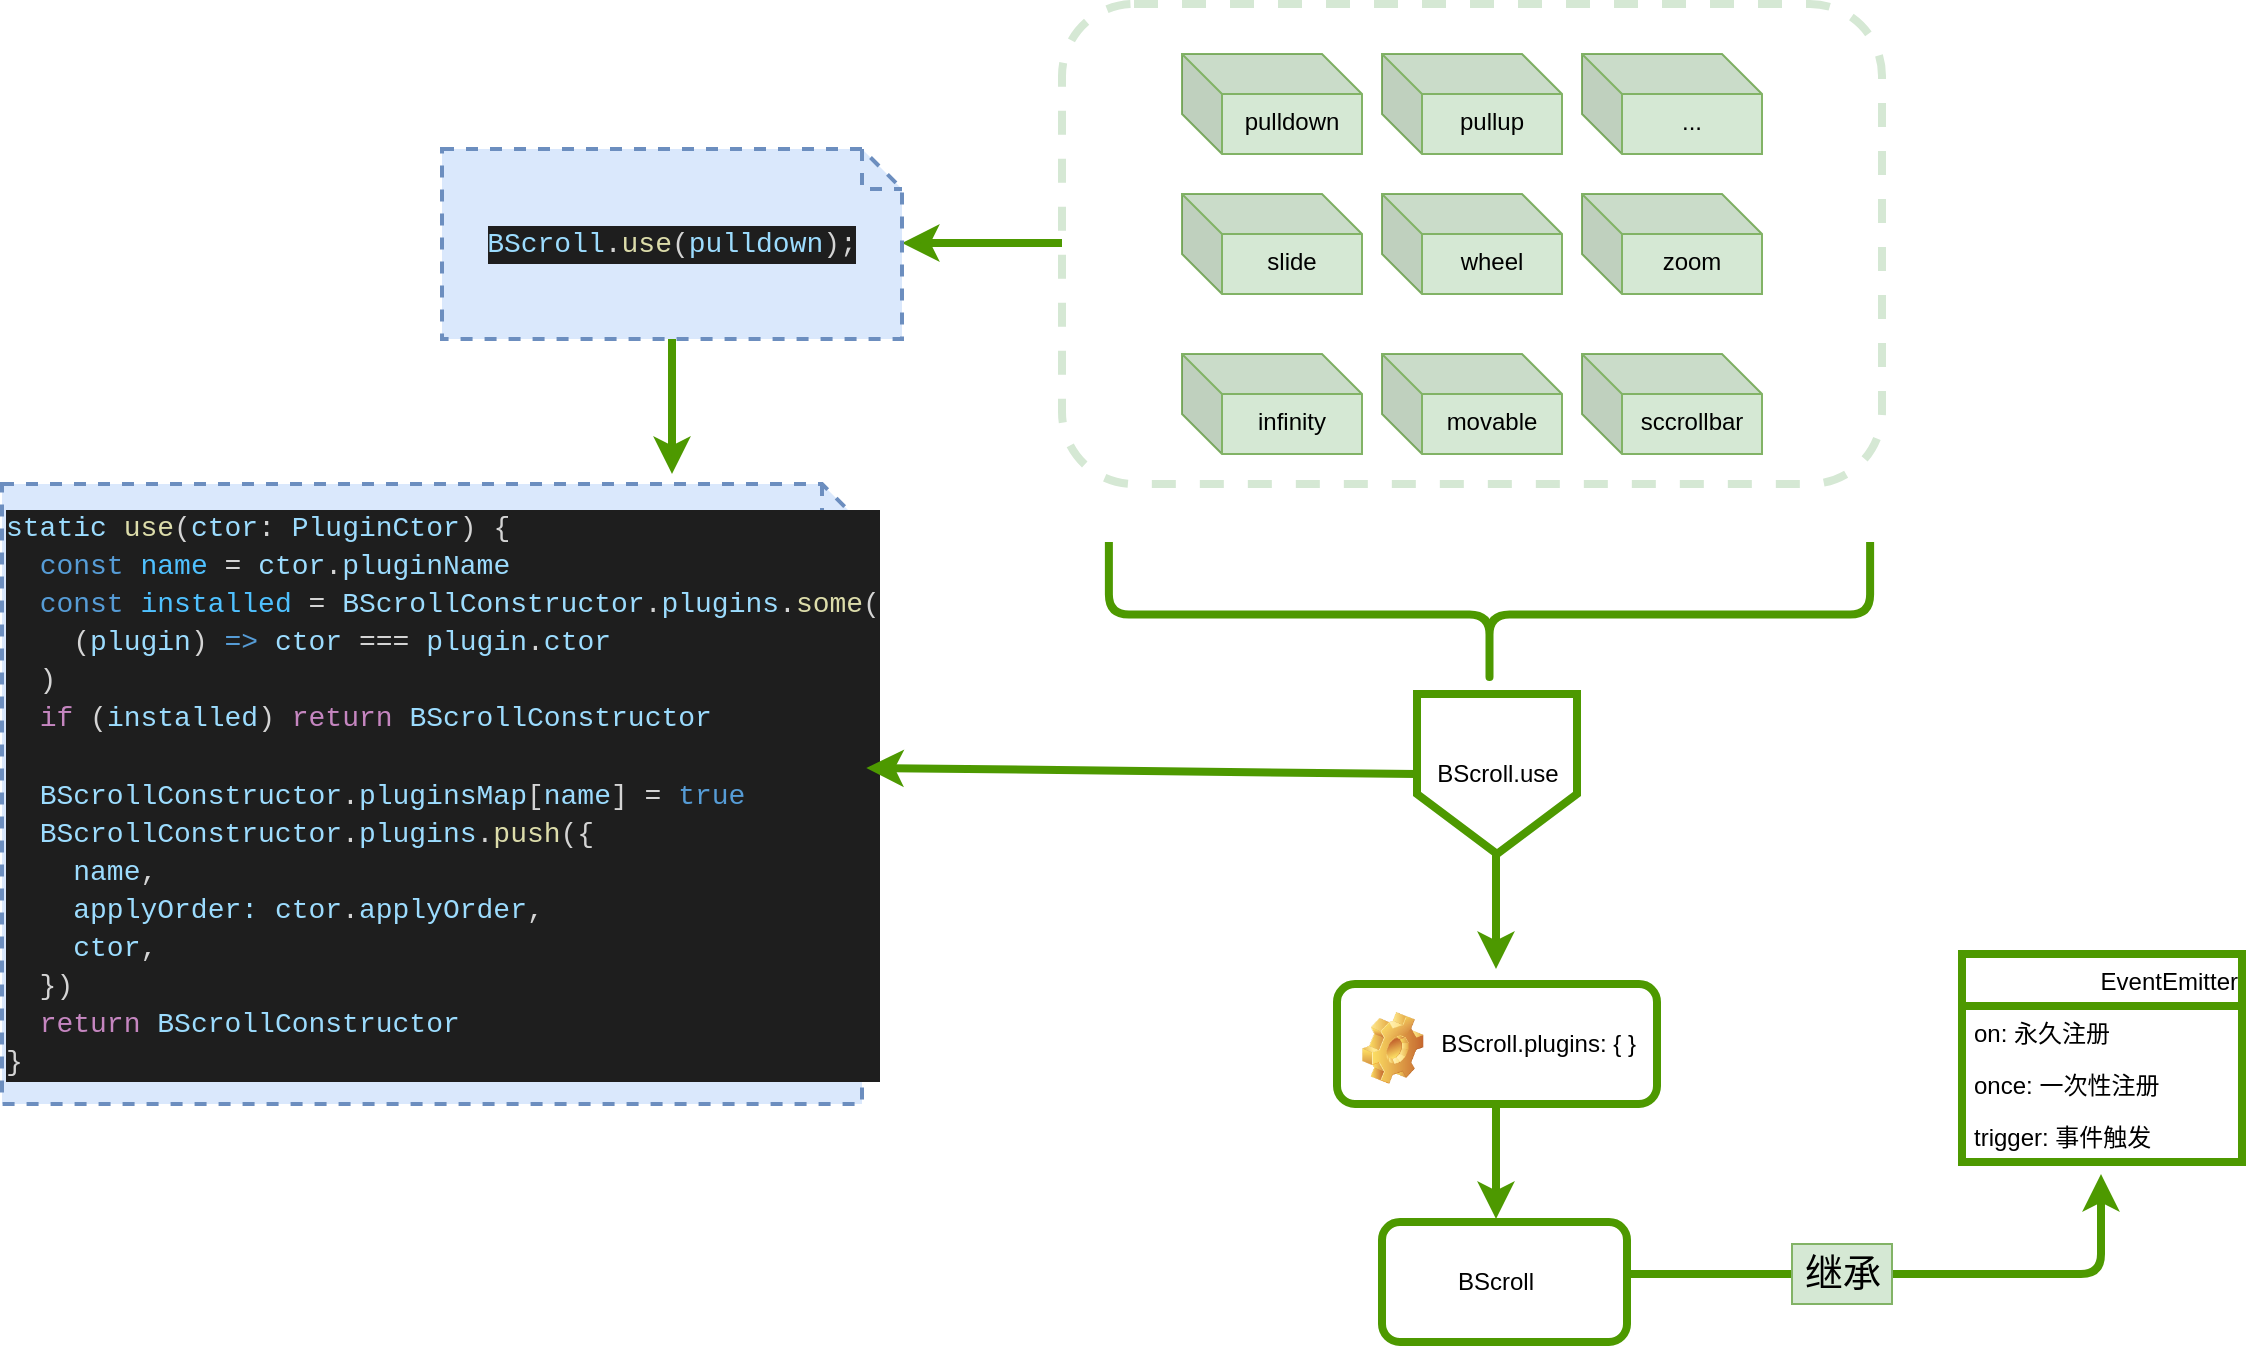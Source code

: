 <mxfile version="13.6.8" type="github">
  <diagram id="RGYHmnfT-ehld0q87kbs" name="第 1 页">
    <mxGraphModel dx="2249" dy="772" grid="1" gridSize="10" guides="1" tooltips="1" connect="1" arrows="1" fold="1" page="1" pageScale="1" pageWidth="827" pageHeight="1169" math="0" shadow="0">
      <root>
        <mxCell id="0" />
        <mxCell id="1" parent="0" />
        <mxCell id="7ADBnUiLDKaf1tBOLHmg-19" value="" style="edgeStyle=segmentEdgeStyle;endArrow=classic;html=1;strokeColor=#4D9900;strokeWidth=4;" edge="1" parent="1">
          <mxGeometry width="50" height="50" relative="1" as="geometry">
            <mxPoint x="572.5" y="680" as="sourcePoint" />
            <mxPoint x="809.5" y="630" as="targetPoint" />
            <Array as="points">
              <mxPoint x="809.5" y="680" />
            </Array>
          </mxGeometry>
        </mxCell>
        <mxCell id="7ADBnUiLDKaf1tBOLHmg-1" value="Event&#xa;Sub-Process" style="shape=ext;rounded=1;html=1;whiteSpace=wrap;dashed=1;strokeColor=#D5E8D4;strokeWidth=4;" vertex="1" parent="1">
          <mxGeometry x="290" y="45" width="410" height="240" as="geometry" />
        </mxCell>
        <mxCell id="PHdOUoC6ngZN6sFy29gJ-4" value="pulldown" style="shape=cube;whiteSpace=wrap;html=1;boundedLbl=1;backgroundOutline=1;darkOpacity=0.05;darkOpacity2=0.1;verticalAlign=top;labelBackgroundColor=#D5E8D4;fillColor=#d5e8d4;strokeColor=#82b366;" parent="1" vertex="1">
          <mxGeometry x="350" y="70" width="90" height="50" as="geometry" />
        </mxCell>
        <mxCell id="PHdOUoC6ngZN6sFy29gJ-7" value="pullup" style="shape=cube;whiteSpace=wrap;html=1;boundedLbl=1;backgroundOutline=1;darkOpacity=0.05;darkOpacity2=0.1;verticalAlign=top;labelBackgroundColor=#D5E8D4;fillColor=#d5e8d4;strokeColor=#82b366;" parent="1" vertex="1">
          <mxGeometry x="450" y="70" width="90" height="50" as="geometry" />
        </mxCell>
        <mxCell id="PHdOUoC6ngZN6sFy29gJ-8" value="..." style="shape=cube;whiteSpace=wrap;html=1;boundedLbl=1;backgroundOutline=1;darkOpacity=0.05;darkOpacity2=0.1;verticalAlign=top;labelBackgroundColor=#D5E8D4;fillColor=#d5e8d4;strokeColor=#82b366;" parent="1" vertex="1">
          <mxGeometry x="550" y="70" width="90" height="50" as="geometry" />
        </mxCell>
        <mxCell id="PHdOUoC6ngZN6sFy29gJ-10" value="slide" style="shape=cube;whiteSpace=wrap;html=1;boundedLbl=1;backgroundOutline=1;darkOpacity=0.05;darkOpacity2=0.1;verticalAlign=top;labelBackgroundColor=#D5E8D4;fillColor=#d5e8d4;strokeColor=#82b366;" parent="1" vertex="1">
          <mxGeometry x="350" y="140" width="90" height="50" as="geometry" />
        </mxCell>
        <mxCell id="PHdOUoC6ngZN6sFy29gJ-11" value="wheel" style="shape=cube;whiteSpace=wrap;html=1;boundedLbl=1;backgroundOutline=1;darkOpacity=0.05;darkOpacity2=0.1;verticalAlign=top;labelBackgroundColor=#D5E8D4;fillColor=#d5e8d4;strokeColor=#82b366;" parent="1" vertex="1">
          <mxGeometry x="450" y="140" width="90" height="50" as="geometry" />
        </mxCell>
        <mxCell id="PHdOUoC6ngZN6sFy29gJ-12" value="zoom" style="shape=cube;whiteSpace=wrap;html=1;boundedLbl=1;backgroundOutline=1;darkOpacity=0.05;darkOpacity2=0.1;verticalAlign=top;labelBackgroundColor=#D5E8D4;fillColor=#d5e8d4;strokeColor=#82b366;" parent="1" vertex="1">
          <mxGeometry x="550" y="140" width="90" height="50" as="geometry" />
        </mxCell>
        <mxCell id="PHdOUoC6ngZN6sFy29gJ-13" value="infinity" style="shape=cube;whiteSpace=wrap;html=1;boundedLbl=1;backgroundOutline=1;darkOpacity=0.05;darkOpacity2=0.1;verticalAlign=top;labelBackgroundColor=#D5E8D4;fillColor=#d5e8d4;strokeColor=#82b366;" parent="1" vertex="1">
          <mxGeometry x="350" y="220" width="90" height="50" as="geometry" />
        </mxCell>
        <mxCell id="PHdOUoC6ngZN6sFy29gJ-14" value="movable" style="shape=cube;whiteSpace=wrap;html=1;boundedLbl=1;backgroundOutline=1;darkOpacity=0.05;darkOpacity2=0.1;verticalAlign=top;labelBackgroundColor=#D5E8D4;fillColor=#d5e8d4;strokeColor=#82b366;" parent="1" vertex="1">
          <mxGeometry x="450" y="220" width="90" height="50" as="geometry" />
        </mxCell>
        <mxCell id="PHdOUoC6ngZN6sFy29gJ-15" value="sccrollbar" style="shape=cube;whiteSpace=wrap;html=1;boundedLbl=1;backgroundOutline=1;darkOpacity=0.05;darkOpacity2=0.1;verticalAlign=top;labelBackgroundColor=#D5E8D4;fillColor=#d5e8d4;strokeColor=#82b366;" parent="1" vertex="1">
          <mxGeometry x="550" y="220" width="90" height="50" as="geometry" />
        </mxCell>
        <mxCell id="7ADBnUiLDKaf1tBOLHmg-2" value="" style="endArrow=classic;html=1;strokeColor=#4D9900;strokeWidth=4;entryX=1;entryY=0.495;entryDx=0;entryDy=0;entryPerimeter=0;" edge="1" parent="1" target="7ADBnUiLDKaf1tBOLHmg-3">
          <mxGeometry width="50" height="50" relative="1" as="geometry">
            <mxPoint x="290" y="164.5" as="sourcePoint" />
            <mxPoint x="220" y="164.5" as="targetPoint" />
          </mxGeometry>
        </mxCell>
        <mxCell id="7ADBnUiLDKaf1tBOLHmg-3" value="&lt;div style=&quot;color: rgb(212 , 212 , 212) ; background-color: rgb(30 , 30 , 30) ; font-family: &amp;#34;consolas&amp;#34; , &amp;#34;courier new&amp;#34; , monospace ; line-height: 19px&quot;&gt;&lt;div style=&quot;font-family: &amp;#34;consolas&amp;#34; , &amp;#34;courier new&amp;#34; , monospace ; line-height: 19px&quot;&gt;&lt;span style=&quot;color: #9cdcfe&quot;&gt;BScroll&lt;/span&gt;.&lt;span style=&quot;color: #dcdcaa&quot;&gt;use&lt;/span&gt;(&lt;span style=&quot;color: #9cdcfe&quot;&gt;pulldown&lt;/span&gt;);&lt;/div&gt;&lt;/div&gt;" style="shape=note;strokeWidth=2;fontSize=14;size=20;whiteSpace=wrap;html=1;fillColor=#dae8fc;strokeColor=#6c8ebf;dashed=1;" vertex="1" parent="1">
          <mxGeometry x="-20" y="117.5" width="230" height="95" as="geometry" />
        </mxCell>
        <mxCell id="7ADBnUiLDKaf1tBOLHmg-4" value="" style="endArrow=classic;html=1;exitX=0.5;exitY=1;exitDx=0;exitDy=0;exitPerimeter=0;strokeWidth=4;strokeColor=#4D9900;" edge="1" parent="1" source="7ADBnUiLDKaf1tBOLHmg-3">
          <mxGeometry width="50" height="50" relative="1" as="geometry">
            <mxPoint x="120" y="250" as="sourcePoint" />
            <mxPoint x="95" y="280" as="targetPoint" />
          </mxGeometry>
        </mxCell>
        <mxCell id="7ADBnUiLDKaf1tBOLHmg-5" value="&lt;div style=&quot;background-color: rgb(30 , 30 , 30) ; line-height: 19px&quot;&gt;&lt;div style=&quot;line-height: 19px&quot;&gt;&lt;div style=&quot;line-height: 19px&quot;&gt;&lt;div style=&quot;line-height: 19px&quot;&gt;&lt;div style=&quot;color: rgb(212 , 212 , 212) ; font-family: &amp;#34;consolas&amp;#34; , &amp;#34;courier new&amp;#34; , monospace&quot;&gt;&lt;span style=&quot;color: #9cdcfe&quot;&gt;static&lt;/span&gt;&amp;nbsp;&lt;span style=&quot;color: #dcdcaa&quot;&gt;use&lt;/span&gt;(&lt;span style=&quot;color: #9cdcfe&quot;&gt;ctor&lt;/span&gt;:&amp;nbsp;&lt;span style=&quot;color: #9cdcfe&quot;&gt;PluginCtor&lt;/span&gt;)&amp;nbsp;{&lt;/div&gt;&lt;div style=&quot;color: rgb(212 , 212 , 212) ; font-family: &amp;#34;consolas&amp;#34; , &amp;#34;courier new&amp;#34; , monospace&quot;&gt;&amp;nbsp;&amp;nbsp;&lt;span style=&quot;color: #569cd6&quot;&gt;const&lt;/span&gt;&amp;nbsp;&lt;span style=&quot;color: #4fc1ff&quot;&gt;name&lt;/span&gt;&amp;nbsp;=&amp;nbsp;&lt;span style=&quot;color: #9cdcfe&quot;&gt;ctor&lt;/span&gt;.&lt;span style=&quot;color: #9cdcfe&quot;&gt;pluginName&lt;/span&gt;&lt;/div&gt;&lt;div style=&quot;color: rgb(212 , 212 , 212) ; font-family: &amp;#34;consolas&amp;#34; , &amp;#34;courier new&amp;#34; , monospace&quot;&gt;&amp;nbsp;&amp;nbsp;&lt;span style=&quot;color: #569cd6&quot;&gt;const&lt;/span&gt;&amp;nbsp;&lt;span style=&quot;color: #4fc1ff&quot;&gt;installed&lt;/span&gt;&amp;nbsp;=&amp;nbsp;&lt;span style=&quot;color: #9cdcfe&quot;&gt;BScrollConstructor&lt;/span&gt;.&lt;span style=&quot;color: #9cdcfe&quot;&gt;plugins&lt;/span&gt;.&lt;span style=&quot;color: #dcdcaa&quot;&gt;some&lt;/span&gt;(&lt;/div&gt;&lt;div style=&quot;color: rgb(212 , 212 , 212) ; font-family: &amp;#34;consolas&amp;#34; , &amp;#34;courier new&amp;#34; , monospace&quot;&gt;&amp;nbsp;&amp;nbsp;&amp;nbsp;&amp;nbsp;(&lt;span style=&quot;color: #9cdcfe&quot;&gt;plugin&lt;/span&gt;)&amp;nbsp;&lt;span style=&quot;color: #569cd6&quot;&gt;=&amp;gt;&lt;/span&gt;&amp;nbsp;&lt;span style=&quot;color: #9cdcfe&quot;&gt;ctor&lt;/span&gt;&amp;nbsp;===&amp;nbsp;&lt;span style=&quot;color: #9cdcfe&quot;&gt;plugin&lt;/span&gt;.&lt;span style=&quot;color: #9cdcfe&quot;&gt;ctor&lt;/span&gt;&lt;/div&gt;&lt;div style=&quot;color: rgb(212 , 212 , 212) ; font-family: &amp;#34;consolas&amp;#34; , &amp;#34;courier new&amp;#34; , monospace&quot;&gt;&amp;nbsp;&amp;nbsp;)&lt;/div&gt;&lt;div style=&quot;color: rgb(212 , 212 , 212) ; font-family: &amp;#34;consolas&amp;#34; , &amp;#34;courier new&amp;#34; , monospace&quot;&gt;&amp;nbsp;&amp;nbsp;&lt;span style=&quot;color: #c586c0&quot;&gt;if&lt;/span&gt;&amp;nbsp;(&lt;span style=&quot;color: #9cdcfe&quot;&gt;installed&lt;/span&gt;)&amp;nbsp;&lt;span style=&quot;color: #c586c0&quot;&gt;return&lt;/span&gt;&amp;nbsp;&lt;span style=&quot;color: #9cdcfe&quot;&gt;BScrollConstructor&lt;/span&gt;&lt;/div&gt;&lt;div&gt;&lt;font color=&quot;#d4d4d4&quot; face=&quot;consolas, courier new, monospace&quot;&gt;&lt;br&gt;&lt;/font&gt;&lt;/div&gt;&lt;div style=&quot;color: rgb(212 , 212 , 212) ; font-family: &amp;#34;consolas&amp;#34; , &amp;#34;courier new&amp;#34; , monospace&quot;&gt;&amp;nbsp;&amp;nbsp;&lt;span style=&quot;color: #9cdcfe&quot;&gt;BScrollConstructor&lt;/span&gt;.&lt;span style=&quot;color: #9cdcfe&quot;&gt;pluginsMap&lt;/span&gt;[&lt;span style=&quot;color: #9cdcfe&quot;&gt;name&lt;/span&gt;]&amp;nbsp;=&amp;nbsp;&lt;span style=&quot;color: #569cd6&quot;&gt;true&lt;/span&gt;&lt;/div&gt;&lt;div style=&quot;color: rgb(212 , 212 , 212) ; font-family: &amp;#34;consolas&amp;#34; , &amp;#34;courier new&amp;#34; , monospace&quot;&gt;&amp;nbsp;&amp;nbsp;&lt;span style=&quot;color: #9cdcfe&quot;&gt;BScrollConstructor&lt;/span&gt;.&lt;span style=&quot;color: #9cdcfe&quot;&gt;plugins&lt;/span&gt;.&lt;span style=&quot;color: #dcdcaa&quot;&gt;push&lt;/span&gt;({&lt;/div&gt;&lt;div style=&quot;color: rgb(212 , 212 , 212) ; font-family: &amp;#34;consolas&amp;#34; , &amp;#34;courier new&amp;#34; , monospace&quot;&gt;&amp;nbsp;&amp;nbsp;&amp;nbsp;&amp;nbsp;&lt;span style=&quot;color: #9cdcfe&quot;&gt;name&lt;/span&gt;,&lt;/div&gt;&lt;div style=&quot;color: rgb(212 , 212 , 212) ; font-family: &amp;#34;consolas&amp;#34; , &amp;#34;courier new&amp;#34; , monospace&quot;&gt;&amp;nbsp;&amp;nbsp;&amp;nbsp;&amp;nbsp;&lt;span style=&quot;color: #9cdcfe&quot;&gt;applyOrder:&lt;/span&gt;&amp;nbsp;&lt;span style=&quot;color: #9cdcfe&quot;&gt;ctor&lt;/span&gt;.&lt;span style=&quot;color: #9cdcfe&quot;&gt;applyOrder&lt;/span&gt;,&lt;/div&gt;&lt;div style=&quot;color: rgb(212 , 212 , 212) ; font-family: &amp;#34;consolas&amp;#34; , &amp;#34;courier new&amp;#34; , monospace&quot;&gt;&amp;nbsp;&amp;nbsp;&amp;nbsp;&amp;nbsp;&lt;span style=&quot;color: #9cdcfe&quot;&gt;ctor&lt;/span&gt;,&lt;/div&gt;&lt;div style=&quot;color: rgb(212 , 212 , 212) ; font-family: &amp;#34;consolas&amp;#34; , &amp;#34;courier new&amp;#34; , monospace&quot;&gt;&amp;nbsp;&amp;nbsp;})&lt;/div&gt;&lt;div style=&quot;color: rgb(212 , 212 , 212) ; font-family: &amp;#34;consolas&amp;#34; , &amp;#34;courier new&amp;#34; , monospace&quot;&gt;&amp;nbsp;&amp;nbsp;&lt;span style=&quot;color: #c586c0&quot;&gt;return&lt;/span&gt;&amp;nbsp;&lt;span style=&quot;color: #9cdcfe&quot;&gt;BScrollConstructor&lt;/span&gt;&lt;/div&gt;&lt;div style=&quot;color: rgb(212 , 212 , 212) ; font-family: &amp;#34;consolas&amp;#34; , &amp;#34;courier new&amp;#34; , monospace&quot;&gt;}&lt;/div&gt;&lt;/div&gt;&lt;/div&gt;&lt;/div&gt;&lt;/div&gt;" style="shape=note;strokeWidth=2;fontSize=14;size=20;whiteSpace=wrap;html=1;fillColor=#dae8fc;strokeColor=#6c8ebf;dashed=1;align=left;" vertex="1" parent="1">
          <mxGeometry x="-240" y="285" width="430" height="310" as="geometry" />
        </mxCell>
        <mxCell id="7ADBnUiLDKaf1tBOLHmg-7" value="" style="shape=curlyBracket;whiteSpace=wrap;html=1;rounded=1;strokeWidth=4;rotation=-90;strokeColor=#4D9900;" vertex="1" parent="1">
          <mxGeometry x="467.5" y="160" width="72.5" height="380.62" as="geometry" />
        </mxCell>
        <mxCell id="7ADBnUiLDKaf1tBOLHmg-8" value="BScroll.use" style="shape=offPageConnector;whiteSpace=wrap;html=1;strokeColor=#4D9900;strokeWidth=4;" vertex="1" parent="1">
          <mxGeometry x="467.5" y="390" width="80" height="80" as="geometry" />
        </mxCell>
        <mxCell id="7ADBnUiLDKaf1tBOLHmg-10" value="" style="endArrow=classic;html=1;exitX=0.5;exitY=1;exitDx=0;exitDy=0;exitPerimeter=0;strokeWidth=4;strokeColor=#4D9900;" edge="1" parent="1">
          <mxGeometry width="50" height="50" relative="1" as="geometry">
            <mxPoint x="507" y="470" as="sourcePoint" />
            <mxPoint x="507" y="527.5" as="targetPoint" />
          </mxGeometry>
        </mxCell>
        <mxCell id="7ADBnUiLDKaf1tBOLHmg-15" value="BScroll.plugins: { }" style="rounded=1;whiteSpace=wrap;html=1;strokeColor=#4D9900;strokeWidth=4;align=right;spacingRight=9;" vertex="1" parent="1">
          <mxGeometry x="427.5" y="535" width="160" height="60" as="geometry" />
        </mxCell>
        <mxCell id="7ADBnUiLDKaf1tBOLHmg-17" value="" style="shape=image;html=1;verticalLabelPosition=bottom;verticalAlign=top;imageAspect=1;aspect=fixed;image=img/clipart/Gear_128x128.png;strokeColor=#4D9900;strokeWidth=4;align=right;" vertex="1" parent="1">
          <mxGeometry x="440" y="549" width="30.69" height="36" as="geometry" />
        </mxCell>
        <mxCell id="7ADBnUiLDKaf1tBOLHmg-18" value="" style="endArrow=classic;html=1;strokeColor=#4D9900;strokeWidth=4;entryX=1.005;entryY=0.458;entryDx=0;entryDy=0;entryPerimeter=0;exitX=0;exitY=0.5;exitDx=0;exitDy=0;" edge="1" parent="1" source="7ADBnUiLDKaf1tBOLHmg-8" target="7ADBnUiLDKaf1tBOLHmg-5">
          <mxGeometry width="50" height="50" relative="1" as="geometry">
            <mxPoint x="370" y="429.5" as="sourcePoint" />
            <mxPoint x="290" y="429.525" as="targetPoint" />
          </mxGeometry>
        </mxCell>
        <mxCell id="7ADBnUiLDKaf1tBOLHmg-25" value="" style="endArrow=classic;html=1;exitX=0.5;exitY=1;exitDx=0;exitDy=0;exitPerimeter=0;strokeWidth=4;strokeColor=#4D9900;" edge="1" parent="1">
          <mxGeometry width="50" height="50" relative="1" as="geometry">
            <mxPoint x="507" y="595" as="sourcePoint" />
            <mxPoint x="507" y="652.5" as="targetPoint" />
          </mxGeometry>
        </mxCell>
        <mxCell id="7ADBnUiLDKaf1tBOLHmg-26" value="BScroll" style="rounded=1;whiteSpace=wrap;html=1;strokeColor=#4D9900;strokeWidth=4;align=center;spacingRight=9;" vertex="1" parent="1">
          <mxGeometry x="450" y="654" width="122.5" height="60" as="geometry" />
        </mxCell>
        <mxCell id="7ADBnUiLDKaf1tBOLHmg-20" value="EventEmitter" style="swimlane;fontStyle=0;childLayout=stackLayout;horizontal=1;startSize=26;fillColor=none;horizontalStack=0;resizeParent=1;resizeParentMax=0;resizeLast=0;collapsible=1;marginBottom=0;strokeColor=#4D9900;strokeWidth=4;align=right;" vertex="1" parent="1">
          <mxGeometry x="740" y="520" width="140" height="104" as="geometry" />
        </mxCell>
        <mxCell id="7ADBnUiLDKaf1tBOLHmg-21" value="on: 永久注册" style="text;strokeColor=none;fillColor=none;align=left;verticalAlign=top;spacingLeft=4;spacingRight=4;overflow=hidden;rotatable=0;points=[[0,0.5],[1,0.5]];portConstraint=eastwest;" vertex="1" parent="7ADBnUiLDKaf1tBOLHmg-20">
          <mxGeometry y="26" width="140" height="26" as="geometry" />
        </mxCell>
        <mxCell id="7ADBnUiLDKaf1tBOLHmg-22" value="once: 一次性注册" style="text;strokeColor=none;fillColor=none;align=left;verticalAlign=top;spacingLeft=4;spacingRight=4;overflow=hidden;rotatable=0;points=[[0,0.5],[1,0.5]];portConstraint=eastwest;" vertex="1" parent="7ADBnUiLDKaf1tBOLHmg-20">
          <mxGeometry y="52" width="140" height="26" as="geometry" />
        </mxCell>
        <mxCell id="7ADBnUiLDKaf1tBOLHmg-23" value="trigger: 事件触发" style="text;strokeColor=none;fillColor=none;align=left;verticalAlign=top;spacingLeft=4;spacingRight=4;overflow=hidden;rotatable=0;points=[[0,0.5],[1,0.5]];portConstraint=eastwest;" vertex="1" parent="7ADBnUiLDKaf1tBOLHmg-20">
          <mxGeometry y="78" width="140" height="26" as="geometry" />
        </mxCell>
        <mxCell id="7ADBnUiLDKaf1tBOLHmg-27" value="继承" style="text;html=1;align=center;verticalAlign=middle;resizable=0;points=[];autosize=1;fontSize=19;fillColor=#d5e8d4;strokeColor=#82b366;" vertex="1" parent="1">
          <mxGeometry x="655" y="665" width="50" height="30" as="geometry" />
        </mxCell>
      </root>
    </mxGraphModel>
  </diagram>
</mxfile>

